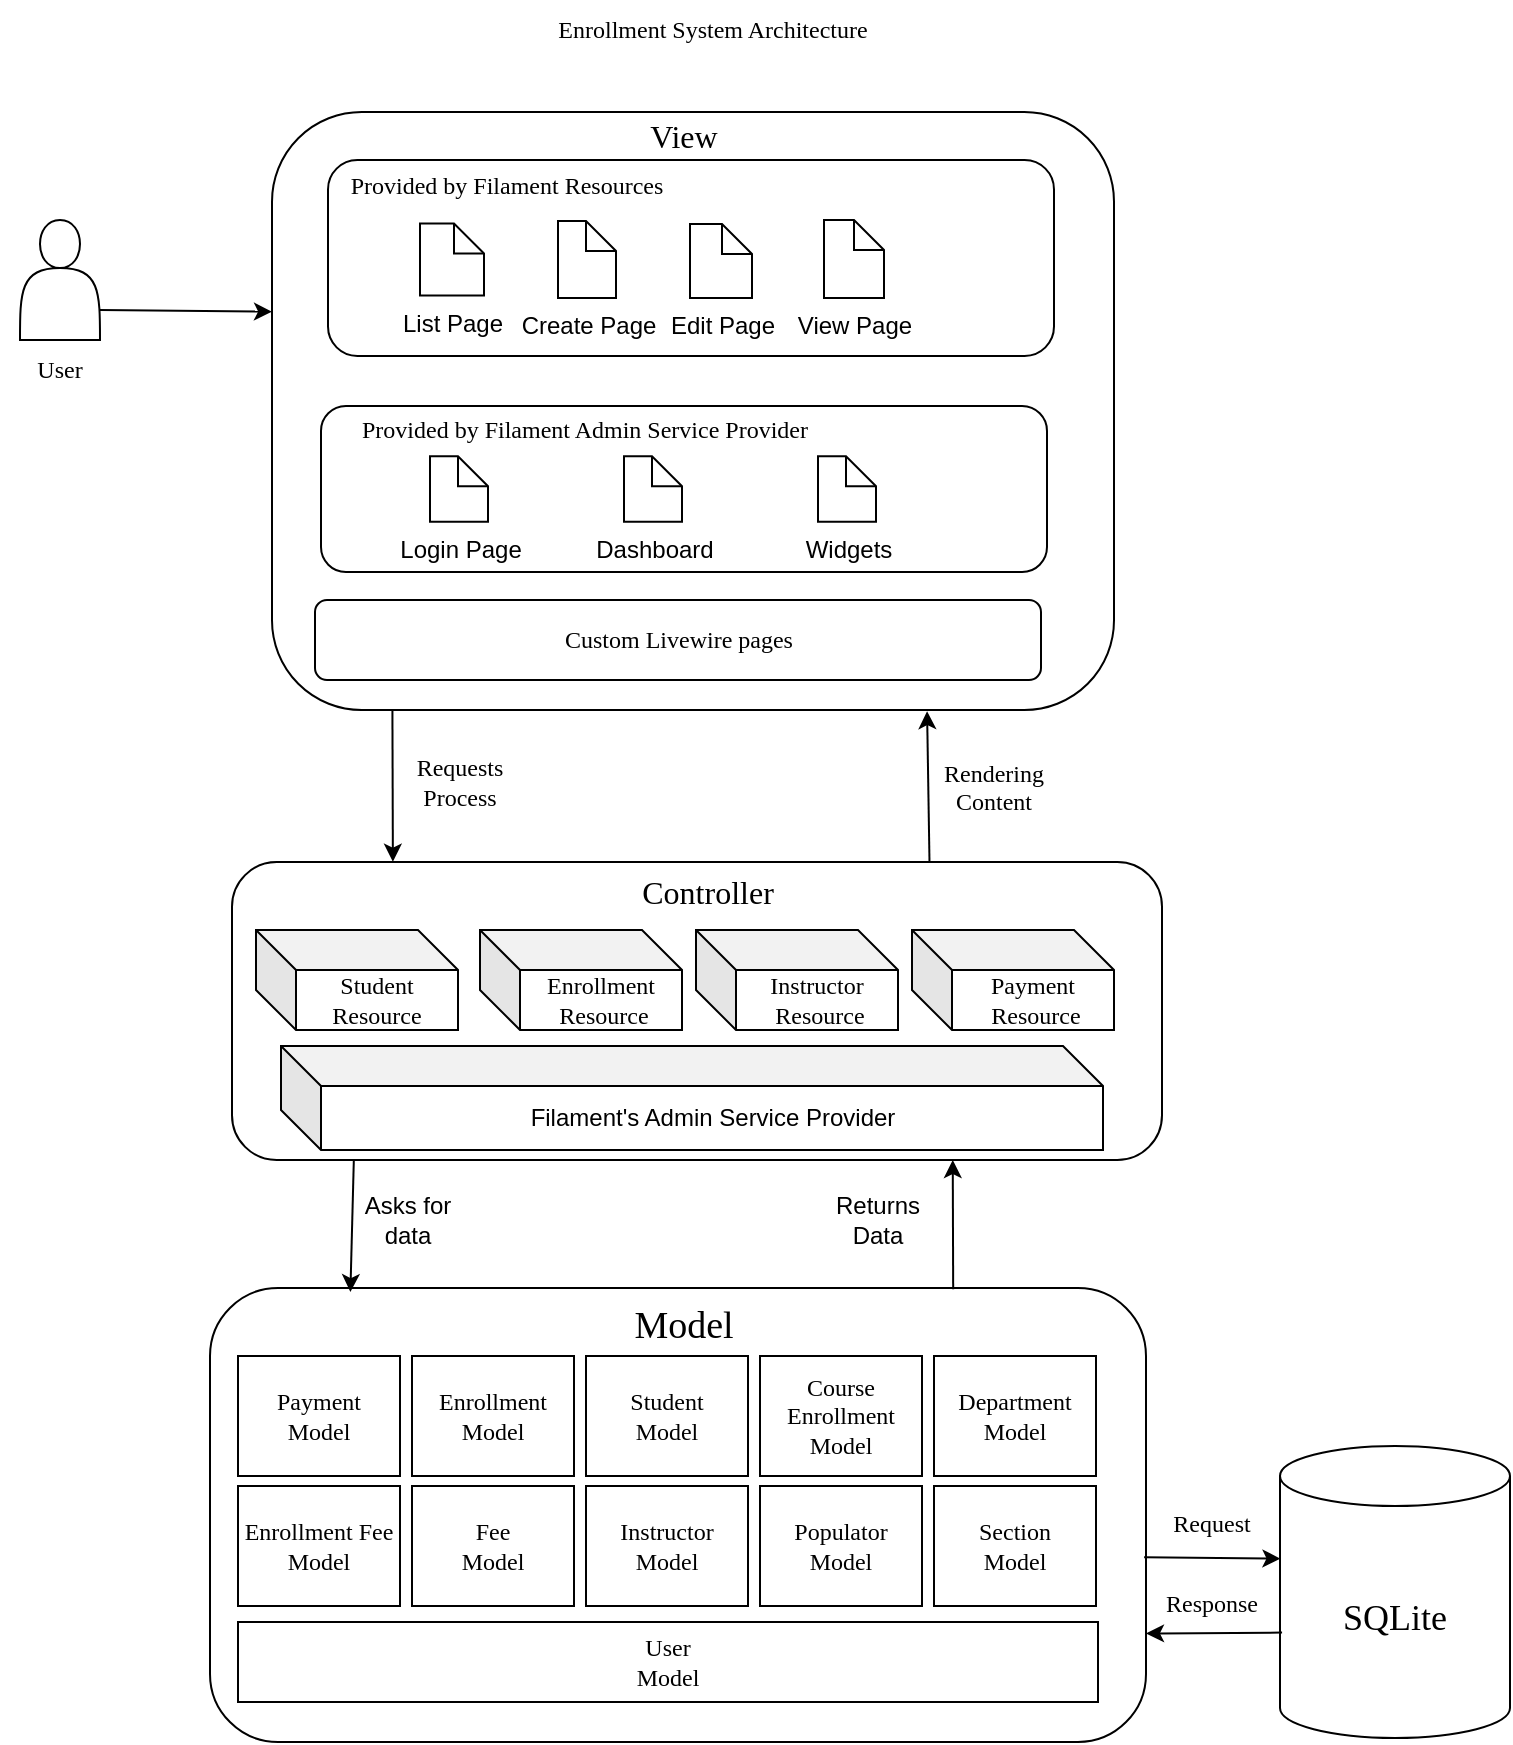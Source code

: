 <mxfile version="26.0.4">
  <diagram name="Page-1" id="yE_Jrv5j-9r4oepEpBrQ">
    <mxGraphModel dx="1687" dy="896" grid="0" gridSize="10" guides="1" tooltips="1" connect="1" arrows="1" fold="1" page="1" pageScale="1" pageWidth="850" pageHeight="1100" math="0" shadow="0">
      <root>
        <mxCell id="0" />
        <mxCell id="1" parent="0" />
        <mxCell id="cj-FOoZoDdZp8addEG-c-2" value="&lt;div&gt;&lt;br&gt;&lt;/div&gt;&lt;div&gt;&lt;br&gt;&lt;/div&gt;" style="rounded=1;whiteSpace=wrap;html=1;" vertex="1" parent="1">
          <mxGeometry x="213" y="61" width="421" height="299" as="geometry" />
        </mxCell>
        <mxCell id="cj-FOoZoDdZp8addEG-c-7" value="" style="shape=actor;whiteSpace=wrap;html=1;" vertex="1" parent="1">
          <mxGeometry x="87" y="115" width="40" height="60" as="geometry" />
        </mxCell>
        <mxCell id="cj-FOoZoDdZp8addEG-c-8" value="&lt;div&gt;&lt;br&gt;&lt;/div&gt;&lt;div&gt;&lt;br&gt;&lt;/div&gt;" style="rounded=1;whiteSpace=wrap;html=1;" vertex="1" parent="1">
          <mxGeometry x="193" y="436" width="465" height="149" as="geometry" />
        </mxCell>
        <mxCell id="cj-FOoZoDdZp8addEG-c-10" value="&lt;font face=&quot;Times New Roman&quot;&gt;Student Resource&lt;/font&gt;" style="shape=cube;whiteSpace=wrap;html=1;boundedLbl=1;backgroundOutline=1;darkOpacity=0.05;darkOpacity2=0.1;" vertex="1" parent="1">
          <mxGeometry x="205" y="470" width="101" height="50" as="geometry" />
        </mxCell>
        <mxCell id="cj-FOoZoDdZp8addEG-c-11" value="&lt;div&gt;&lt;font face=&quot;Times New Roman&quot;&gt;Enrollment&lt;br&gt;&lt;/font&gt;&lt;/div&gt;&lt;div&gt;&lt;font face=&quot;Times New Roman&quot;&gt;&amp;nbsp;Resource&lt;/font&gt;&lt;/div&gt;" style="shape=cube;whiteSpace=wrap;html=1;boundedLbl=1;backgroundOutline=1;darkOpacity=0.05;darkOpacity2=0.1;" vertex="1" parent="1">
          <mxGeometry x="317" y="470" width="101" height="50" as="geometry" />
        </mxCell>
        <mxCell id="cj-FOoZoDdZp8addEG-c-13" value="&lt;div&gt;&lt;font face=&quot;Times New Roman&quot;&gt;Instructor&lt;br&gt;&lt;/font&gt;&lt;/div&gt;&lt;div&gt;&lt;font face=&quot;Times New Roman&quot;&gt;&amp;nbsp;Resource&lt;/font&gt;&lt;/div&gt;" style="shape=cube;whiteSpace=wrap;html=1;boundedLbl=1;backgroundOutline=1;darkOpacity=0.05;darkOpacity2=0.1;" vertex="1" parent="1">
          <mxGeometry x="425" y="470" width="101" height="50" as="geometry" />
        </mxCell>
        <mxCell id="cj-FOoZoDdZp8addEG-c-14" value="&lt;div&gt;&lt;font face=&quot;Times New Roman&quot;&gt;Payment&lt;br&gt;&lt;/font&gt;&lt;/div&gt;&lt;div&gt;&lt;font face=&quot;Times New Roman&quot;&gt;&amp;nbsp;Resource&lt;/font&gt;&lt;/div&gt;" style="shape=cube;whiteSpace=wrap;html=1;boundedLbl=1;backgroundOutline=1;darkOpacity=0.05;darkOpacity2=0.1;" vertex="1" parent="1">
          <mxGeometry x="533" y="470" width="101" height="50" as="geometry" />
        </mxCell>
        <mxCell id="cj-FOoZoDdZp8addEG-c-18" value="&lt;font style=&quot;font-size: 16px;&quot; face=&quot;Times New Roman&quot;&gt;View&lt;/font&gt;" style="text;html=1;align=center;verticalAlign=middle;whiteSpace=wrap;rounded=0;" vertex="1" parent="1">
          <mxGeometry x="389" y="58" width="60" height="30" as="geometry" />
        </mxCell>
        <mxCell id="cj-FOoZoDdZp8addEG-c-20" value="" style="rounded=1;whiteSpace=wrap;html=1;" vertex="1" parent="1">
          <mxGeometry x="182" y="649" width="468" height="227" as="geometry" />
        </mxCell>
        <mxCell id="cj-FOoZoDdZp8addEG-c-22" value="&lt;font face=&quot;Times New Roman&quot; style=&quot;font-size: 18px;&quot;&gt;SQLite&lt;/font&gt;" style="shape=cylinder3;whiteSpace=wrap;html=1;boundedLbl=1;backgroundOutline=1;size=15;" vertex="1" parent="1">
          <mxGeometry x="717" y="728" width="115" height="146" as="geometry" />
        </mxCell>
        <mxCell id="cj-FOoZoDdZp8addEG-c-24" value="&lt;div&gt;Payment &lt;br&gt;&lt;/div&gt;&lt;div&gt;Model&lt;br&gt;&lt;/div&gt;" style="rounded=0;whiteSpace=wrap;html=1;fontFamily=Times New Roman;" vertex="1" parent="1">
          <mxGeometry x="196" y="683" width="81" height="60" as="geometry" />
        </mxCell>
        <mxCell id="cj-FOoZoDdZp8addEG-c-25" value="&lt;div&gt;Enrollment&lt;br&gt;&lt;/div&gt;&lt;div&gt;Model&lt;br&gt;&lt;/div&gt;" style="rounded=0;whiteSpace=wrap;html=1;fontFamily=Times New Roman;" vertex="1" parent="1">
          <mxGeometry x="283" y="683" width="81" height="60" as="geometry" />
        </mxCell>
        <mxCell id="cj-FOoZoDdZp8addEG-c-26" value="&lt;div&gt;Student&lt;br&gt;&lt;/div&gt;&lt;div&gt;Model&lt;br&gt;&lt;/div&gt;" style="rounded=0;whiteSpace=wrap;html=1;fontFamily=Times New Roman;" vertex="1" parent="1">
          <mxGeometry x="370" y="683" width="81" height="60" as="geometry" />
        </mxCell>
        <mxCell id="cj-FOoZoDdZp8addEG-c-27" value="&lt;div&gt;Course&lt;/div&gt;&lt;div&gt;Enrollment&lt;br&gt;&lt;/div&gt;&lt;div&gt;Model&lt;br&gt;&lt;/div&gt;" style="rounded=0;whiteSpace=wrap;html=1;fontFamily=Times New Roman;" vertex="1" parent="1">
          <mxGeometry x="457" y="683" width="81" height="60" as="geometry" />
        </mxCell>
        <mxCell id="cj-FOoZoDdZp8addEG-c-28" value="&lt;div&gt;Department&lt;br&gt;&lt;/div&gt;&lt;div&gt;Model&lt;br&gt;&lt;/div&gt;" style="rounded=0;whiteSpace=wrap;html=1;fontFamily=Times New Roman;" vertex="1" parent="1">
          <mxGeometry x="544" y="683" width="81" height="60" as="geometry" />
        </mxCell>
        <mxCell id="cj-FOoZoDdZp8addEG-c-29" value="&lt;div&gt;Enrollment Fee&lt;/div&gt;&lt;div&gt;Model&lt;br&gt;&lt;/div&gt;" style="rounded=0;whiteSpace=wrap;html=1;fontFamily=Times New Roman;" vertex="1" parent="1">
          <mxGeometry x="196" y="748" width="81" height="60" as="geometry" />
        </mxCell>
        <mxCell id="cj-FOoZoDdZp8addEG-c-30" value="&lt;div&gt;Fee &lt;br&gt;&lt;/div&gt;&lt;div&gt;Model&lt;br&gt;&lt;/div&gt;" style="rounded=0;whiteSpace=wrap;html=1;fontFamily=Times New Roman;" vertex="1" parent="1">
          <mxGeometry x="283" y="748" width="81" height="60" as="geometry" />
        </mxCell>
        <mxCell id="cj-FOoZoDdZp8addEG-c-31" value="&lt;div&gt;Instructor&lt;br&gt;&lt;/div&gt;&lt;div&gt;Model&lt;br&gt;&lt;/div&gt;" style="rounded=0;whiteSpace=wrap;html=1;fontFamily=Times New Roman;" vertex="1" parent="1">
          <mxGeometry x="370" y="748" width="81" height="60" as="geometry" />
        </mxCell>
        <mxCell id="cj-FOoZoDdZp8addEG-c-32" value="&lt;div&gt;Populator&lt;br&gt;&lt;/div&gt;&lt;div&gt;Model&lt;br&gt;&lt;/div&gt;" style="rounded=0;whiteSpace=wrap;html=1;fontFamily=Times New Roman;" vertex="1" parent="1">
          <mxGeometry x="457" y="748" width="81" height="60" as="geometry" />
        </mxCell>
        <mxCell id="cj-FOoZoDdZp8addEG-c-42" value="" style="rounded=1;whiteSpace=wrap;html=1;" vertex="1" parent="1">
          <mxGeometry x="241" y="85" width="363" height="98" as="geometry" />
        </mxCell>
        <mxCell id="cj-FOoZoDdZp8addEG-c-33" value="&lt;div&gt;Section&lt;br&gt;&lt;/div&gt;&lt;div&gt;Model&lt;br&gt;&lt;/div&gt;" style="rounded=0;whiteSpace=wrap;html=1;fontFamily=Times New Roman;" vertex="1" parent="1">
          <mxGeometry x="544" y="748" width="81" height="60" as="geometry" />
        </mxCell>
        <mxCell id="cj-FOoZoDdZp8addEG-c-34" value="&lt;div&gt;User&lt;br&gt;&lt;/div&gt;&lt;div&gt;Model&lt;br&gt;&lt;/div&gt;" style="rounded=0;whiteSpace=wrap;html=1;fontFamily=Times New Roman;" vertex="1" parent="1">
          <mxGeometry x="196" y="816" width="430" height="40" as="geometry" />
        </mxCell>
        <mxCell id="cj-FOoZoDdZp8addEG-c-35" value="&lt;font style=&quot;font-size: 19px;&quot; face=&quot;Times New Roman&quot;&gt;Model&lt;/font&gt;" style="text;html=1;align=center;verticalAlign=middle;whiteSpace=wrap;rounded=0;" vertex="1" parent="1">
          <mxGeometry x="389" y="653" width="60" height="30" as="geometry" />
        </mxCell>
        <mxCell id="cj-FOoZoDdZp8addEG-c-37" value="Create Page" style="shape=mxgraph.bpmn.data;labelPosition=center;verticalLabelPosition=bottom;align=center;verticalAlign=top;size=15;html=1;" vertex="1" parent="1">
          <mxGeometry x="356" y="115.5" width="29" height="38.5" as="geometry" />
        </mxCell>
        <mxCell id="cj-FOoZoDdZp8addEG-c-38" value="Edit Page" style="shape=mxgraph.bpmn.data;labelPosition=center;verticalLabelPosition=bottom;align=center;verticalAlign=top;size=15;html=1;" vertex="1" parent="1">
          <mxGeometry x="422" y="117" width="31" height="37" as="geometry" />
        </mxCell>
        <mxCell id="cj-FOoZoDdZp8addEG-c-40" value="View Page" style="shape=mxgraph.bpmn.data;labelPosition=center;verticalLabelPosition=bottom;align=center;verticalAlign=top;size=15;html=1;" vertex="1" parent="1">
          <mxGeometry x="489" y="115" width="30" height="39" as="geometry" />
        </mxCell>
        <mxCell id="cj-FOoZoDdZp8addEG-c-43" value="List Page" style="shape=mxgraph.bpmn.data;labelPosition=center;verticalLabelPosition=bottom;align=center;verticalAlign=top;size=15;html=1;" vertex="1" parent="1">
          <mxGeometry x="287" y="116.75" width="32" height="36" as="geometry" />
        </mxCell>
        <mxCell id="cj-FOoZoDdZp8addEG-c-44" value="" style="rounded=1;whiteSpace=wrap;html=1;" vertex="1" parent="1">
          <mxGeometry x="237.5" y="208" width="363" height="83" as="geometry" />
        </mxCell>
        <mxCell id="cj-FOoZoDdZp8addEG-c-45" value="&lt;div&gt;Filament&#39;s Admin Service Provider&lt;br&gt;&lt;/div&gt;" style="shape=cube;whiteSpace=wrap;html=1;boundedLbl=1;backgroundOutline=1;darkOpacity=0.05;darkOpacity2=0.1;" vertex="1" parent="1">
          <mxGeometry x="217.5" y="528" width="411" height="52" as="geometry" />
        </mxCell>
        <mxCell id="cj-FOoZoDdZp8addEG-c-46" value="&lt;font face=&quot;Times New Roman&quot;&gt;Provided by Filament Resources&lt;/font&gt;" style="text;html=1;align=center;verticalAlign=middle;whiteSpace=wrap;rounded=0;" vertex="1" parent="1">
          <mxGeometry x="205" y="83" width="251" height="30" as="geometry" />
        </mxCell>
        <mxCell id="cj-FOoZoDdZp8addEG-c-47" value="&lt;font face=&quot;Times New Roman&quot;&gt;Provided by Filament Admin Service Provider&lt;/font&gt;" style="text;html=1;align=center;verticalAlign=middle;whiteSpace=wrap;rounded=0;" vertex="1" parent="1">
          <mxGeometry x="244" y="205" width="251" height="30" as="geometry" />
        </mxCell>
        <mxCell id="cj-FOoZoDdZp8addEG-c-49" value="Login Page" style="shape=mxgraph.bpmn.data;labelPosition=center;verticalLabelPosition=bottom;align=center;verticalAlign=top;size=15;html=1;" vertex="1" parent="1">
          <mxGeometry x="292" y="233.13" width="29" height="32.75" as="geometry" />
        </mxCell>
        <mxCell id="cj-FOoZoDdZp8addEG-c-51" value="Dashboard" style="shape=mxgraph.bpmn.data;labelPosition=center;verticalLabelPosition=bottom;align=center;verticalAlign=top;size=15;html=1;" vertex="1" parent="1">
          <mxGeometry x="389" y="233.13" width="29" height="32.75" as="geometry" />
        </mxCell>
        <mxCell id="cj-FOoZoDdZp8addEG-c-54" value="Widgets" style="shape=mxgraph.bpmn.data;labelPosition=center;verticalLabelPosition=bottom;align=center;verticalAlign=top;size=15;html=1;" vertex="1" parent="1">
          <mxGeometry x="486" y="233.13" width="29" height="32.75" as="geometry" />
        </mxCell>
        <mxCell id="cj-FOoZoDdZp8addEG-c-56" value="&lt;font face=&quot;Times New Roman&quot;&gt;Custom Livewire pages&lt;/font&gt;" style="rounded=1;whiteSpace=wrap;html=1;" vertex="1" parent="1">
          <mxGeometry x="234.5" y="305" width="363" height="40" as="geometry" />
        </mxCell>
        <mxCell id="cj-FOoZoDdZp8addEG-c-57" value="&lt;font face=&quot;Times New Roman&quot;&gt;Controller&lt;/font&gt;" style="text;html=1;align=center;verticalAlign=middle;whiteSpace=wrap;rounded=0;fontSize=16;" vertex="1" parent="1">
          <mxGeometry x="401" y="436" width="60" height="30" as="geometry" />
        </mxCell>
        <mxCell id="cj-FOoZoDdZp8addEG-c-58" value="" style="endArrow=classic;html=1;rounded=0;exitX=0.143;exitY=1;exitDx=0;exitDy=0;exitPerimeter=0;entryX=0.173;entryY=-0.001;entryDx=0;entryDy=0;entryPerimeter=0;" edge="1" parent="1" source="cj-FOoZoDdZp8addEG-c-2" target="cj-FOoZoDdZp8addEG-c-8">
          <mxGeometry width="50" height="50" relative="1" as="geometry">
            <mxPoint x="391" y="426" as="sourcePoint" />
            <mxPoint x="441" y="376" as="targetPoint" />
          </mxGeometry>
        </mxCell>
        <mxCell id="cj-FOoZoDdZp8addEG-c-59" value="" style="endArrow=classic;html=1;rounded=0;exitX=0.75;exitY=0;exitDx=0;exitDy=0;entryX=0.778;entryY=1.002;entryDx=0;entryDy=0;entryPerimeter=0;" edge="1" parent="1" source="cj-FOoZoDdZp8addEG-c-8" target="cj-FOoZoDdZp8addEG-c-2">
          <mxGeometry width="50" height="50" relative="1" as="geometry">
            <mxPoint x="283" y="370" as="sourcePoint" />
            <mxPoint x="283" y="446" as="targetPoint" />
          </mxGeometry>
        </mxCell>
        <mxCell id="cj-FOoZoDdZp8addEG-c-60" value="&lt;font face=&quot;Times New Roman&quot;&gt;Requests Process&lt;/font&gt;" style="text;html=1;align=center;verticalAlign=middle;whiteSpace=wrap;rounded=0;" vertex="1" parent="1">
          <mxGeometry x="277" y="381" width="60" height="30" as="geometry" />
        </mxCell>
        <mxCell id="cj-FOoZoDdZp8addEG-c-61" value="&lt;div align=&quot;center&quot;&gt;&lt;font face=&quot;Times New Roman&quot;&gt;Rendering&lt;/font&gt;&lt;/div&gt;&lt;div align=&quot;center&quot;&gt;&lt;font face=&quot;Times New Roman&quot;&gt;Content&lt;/font&gt;&lt;br&gt;&lt;/div&gt;" style="text;whiteSpace=wrap;html=1;" vertex="1" parent="1">
          <mxGeometry x="547" y="378" width="59" height="36" as="geometry" />
        </mxCell>
        <mxCell id="cj-FOoZoDdZp8addEG-c-62" value="&lt;font face=&quot;Times New Roman&quot;&gt;User&lt;/font&gt;" style="text;html=1;align=center;verticalAlign=middle;whiteSpace=wrap;rounded=0;" vertex="1" parent="1">
          <mxGeometry x="77" y="175" width="60" height="30" as="geometry" />
        </mxCell>
        <mxCell id="cj-FOoZoDdZp8addEG-c-63" value="" style="endArrow=classic;html=1;rounded=0;exitX=0.131;exitY=1;exitDx=0;exitDy=0;exitPerimeter=0;entryX=0.15;entryY=0.009;entryDx=0;entryDy=0;entryPerimeter=0;" edge="1" parent="1" source="cj-FOoZoDdZp8addEG-c-8" target="cj-FOoZoDdZp8addEG-c-20">
          <mxGeometry width="50" height="50" relative="1" as="geometry">
            <mxPoint x="283" y="370" as="sourcePoint" />
            <mxPoint x="283" y="446" as="targetPoint" />
          </mxGeometry>
        </mxCell>
        <mxCell id="cj-FOoZoDdZp8addEG-c-64" value="Asks for data" style="text;html=1;align=center;verticalAlign=middle;whiteSpace=wrap;rounded=0;" vertex="1" parent="1">
          <mxGeometry x="251" y="600" width="60" height="30" as="geometry" />
        </mxCell>
        <mxCell id="cj-FOoZoDdZp8addEG-c-65" value="" style="endArrow=classic;html=1;rounded=0;exitX=0.794;exitY=0.003;exitDx=0;exitDy=0;exitPerimeter=0;entryX=0.775;entryY=1;entryDx=0;entryDy=0;entryPerimeter=0;" edge="1" parent="1" source="cj-FOoZoDdZp8addEG-c-20" target="cj-FOoZoDdZp8addEG-c-8">
          <mxGeometry width="50" height="50" relative="1" as="geometry">
            <mxPoint x="264" y="595" as="sourcePoint" />
            <mxPoint x="262" y="661" as="targetPoint" />
          </mxGeometry>
        </mxCell>
        <mxCell id="cj-FOoZoDdZp8addEG-c-66" value="&lt;div&gt;Returns &lt;br&gt;&lt;/div&gt;&lt;div&gt;Data&lt;br&gt;&lt;/div&gt;" style="text;html=1;align=center;verticalAlign=middle;whiteSpace=wrap;rounded=0;" vertex="1" parent="1">
          <mxGeometry x="486" y="600" width="60" height="30" as="geometry" />
        </mxCell>
        <mxCell id="cj-FOoZoDdZp8addEG-c-68" value="" style="endArrow=classic;html=1;rounded=0;entryX=0.002;entryY=0.386;entryDx=0;entryDy=0;entryPerimeter=0;exitX=0.998;exitY=0.593;exitDx=0;exitDy=0;exitPerimeter=0;" edge="1" parent="1" source="cj-FOoZoDdZp8addEG-c-20" target="cj-FOoZoDdZp8addEG-c-22">
          <mxGeometry width="50" height="50" relative="1" as="geometry">
            <mxPoint x="295" y="777" as="sourcePoint" />
            <mxPoint x="345" y="727" as="targetPoint" />
          </mxGeometry>
        </mxCell>
        <mxCell id="cj-FOoZoDdZp8addEG-c-69" value="&lt;font face=&quot;Times New Roman&quot;&gt;Request&lt;/font&gt;" style="text;html=1;align=center;verticalAlign=middle;whiteSpace=wrap;rounded=0;" vertex="1" parent="1">
          <mxGeometry x="653" y="754" width="60" height="25" as="geometry" />
        </mxCell>
        <mxCell id="cj-FOoZoDdZp8addEG-c-70" value="" style="endArrow=classic;html=1;rounded=0;entryX=1;entryY=0.761;entryDx=0;entryDy=0;entryPerimeter=0;exitX=0.009;exitY=0.639;exitDx=0;exitDy=0;exitPerimeter=0;" edge="1" parent="1" source="cj-FOoZoDdZp8addEG-c-22" target="cj-FOoZoDdZp8addEG-c-20">
          <mxGeometry width="50" height="50" relative="1" as="geometry">
            <mxPoint x="649" y="824" as="sourcePoint" />
            <mxPoint x="717" y="824" as="targetPoint" />
          </mxGeometry>
        </mxCell>
        <mxCell id="cj-FOoZoDdZp8addEG-c-71" value="&lt;font face=&quot;Times New Roman&quot;&gt;Response&lt;/font&gt;" style="text;html=1;align=center;verticalAlign=middle;whiteSpace=wrap;rounded=0;" vertex="1" parent="1">
          <mxGeometry x="653" y="794" width="60" height="25" as="geometry" />
        </mxCell>
        <mxCell id="cj-FOoZoDdZp8addEG-c-72" value="" style="endArrow=classic;html=1;rounded=0;entryX=0;entryY=0.334;entryDx=0;entryDy=0;entryPerimeter=0;exitX=1;exitY=0.75;exitDx=0;exitDy=0;" edge="1" parent="1" source="cj-FOoZoDdZp8addEG-c-7" target="cj-FOoZoDdZp8addEG-c-2">
          <mxGeometry width="50" height="50" relative="1" as="geometry">
            <mxPoint x="122" y="234" as="sourcePoint" />
            <mxPoint x="172" y="184" as="targetPoint" />
          </mxGeometry>
        </mxCell>
        <mxCell id="cj-FOoZoDdZp8addEG-c-73" value="&lt;font face=&quot;Times New Roman&quot;&gt;Enrollment System Architecture&lt;/font&gt;" style="text;html=1;align=center;verticalAlign=middle;whiteSpace=wrap;rounded=0;" vertex="1" parent="1">
          <mxGeometry x="323" y="5" width="221" height="30" as="geometry" />
        </mxCell>
      </root>
    </mxGraphModel>
  </diagram>
</mxfile>
